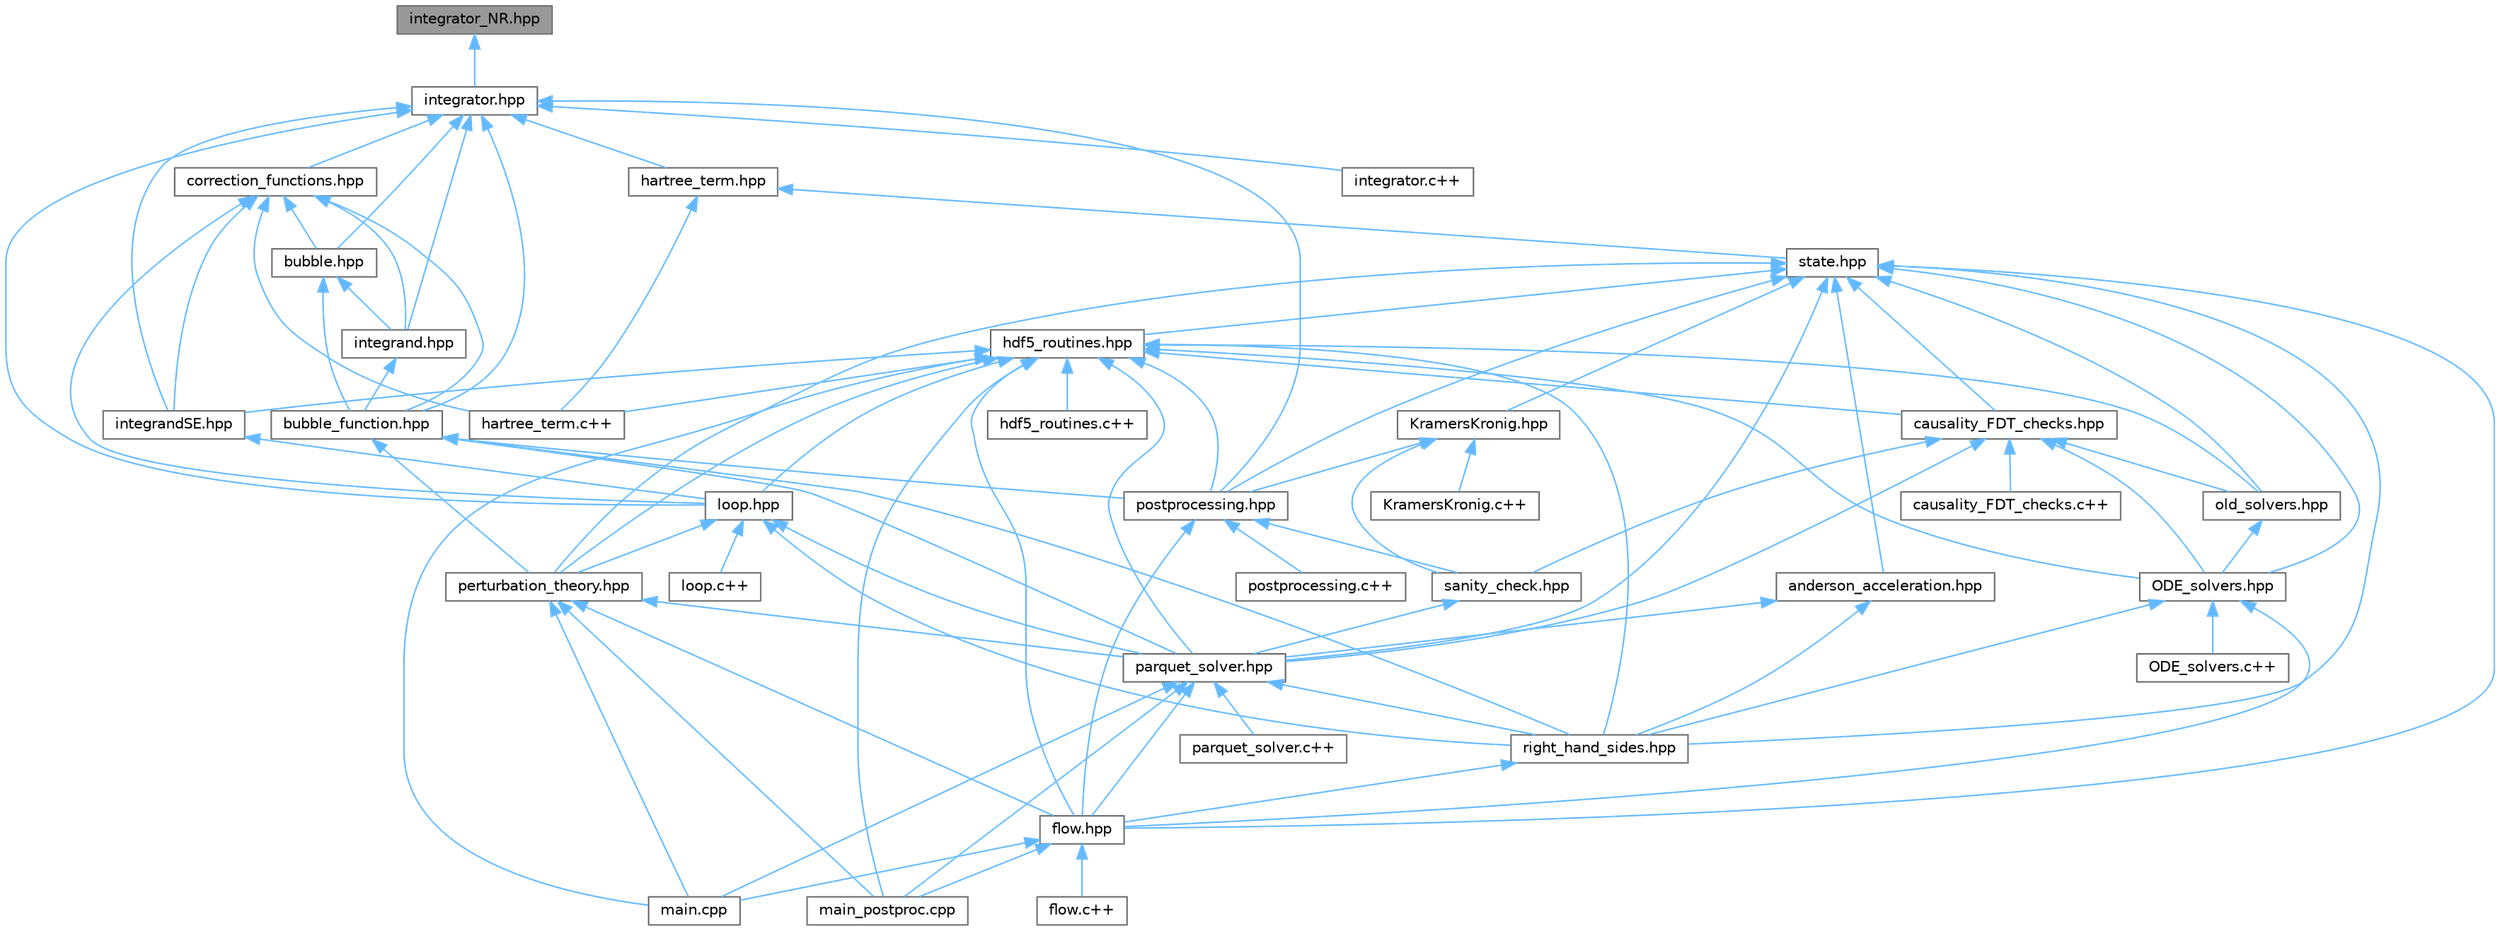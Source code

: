 digraph "integrator_NR.hpp"
{
 // INTERACTIVE_SVG=YES
 // LATEX_PDF_SIZE
  bgcolor="transparent";
  edge [fontname=Helvetica,fontsize=10,labelfontname=Helvetica,labelfontsize=10];
  node [fontname=Helvetica,fontsize=10,shape=box,height=0.2,width=0.4];
  Node1 [id="Node000001",label="integrator_NR.hpp",height=0.2,width=0.4,color="gray40", fillcolor="grey60", style="filled", fontcolor="black",tooltip=" "];
  Node1 -> Node2 [id="edge1_Node000001_Node000002",dir="back",color="steelblue1",style="solid",tooltip=" "];
  Node2 [id="Node000002",label="integrator.hpp",height=0.2,width=0.4,color="grey40", fillcolor="white", style="filled",URL="$dd/d1f/integrator_8hpp.html",tooltip=" "];
  Node2 -> Node3 [id="edge2_Node000002_Node000003",dir="back",color="steelblue1",style="solid",tooltip=" "];
  Node3 [id="Node000003",label="bubble.hpp",height=0.2,width=0.4,color="grey40", fillcolor="white", style="filled",URL="$d0/dac/bubble_8hpp.html",tooltip=" "];
  Node3 -> Node4 [id="edge3_Node000003_Node000004",dir="back",color="steelblue1",style="solid",tooltip=" "];
  Node4 [id="Node000004",label="bubble_function.hpp",height=0.2,width=0.4,color="grey40", fillcolor="white", style="filled",URL="$de/de8/bubble__function_8hpp.html",tooltip=" "];
  Node4 -> Node5 [id="edge4_Node000004_Node000005",dir="back",color="steelblue1",style="solid",tooltip=" "];
  Node5 [id="Node000005",label="parquet_solver.hpp",height=0.2,width=0.4,color="grey40", fillcolor="white", style="filled",URL="$dd/d0a/parquet__solver_8hpp.html",tooltip=" "];
  Node5 -> Node6 [id="edge5_Node000005_Node000006",dir="back",color="steelblue1",style="solid",tooltip=" "];
  Node6 [id="Node000006",label="flow.hpp",height=0.2,width=0.4,color="grey40", fillcolor="white", style="filled",URL="$d5/d21/flow_8hpp.html",tooltip=" "];
  Node6 -> Node7 [id="edge6_Node000006_Node000007",dir="back",color="steelblue1",style="solid",tooltip=" "];
  Node7 [id="Node000007",label="flow.c++",height=0.2,width=0.4,color="grey40", fillcolor="white", style="filled",URL="$d4/dde/flow_8c_09_09.html",tooltip=" "];
  Node6 -> Node8 [id="edge7_Node000006_Node000008",dir="back",color="steelblue1",style="solid",tooltip=" "];
  Node8 [id="Node000008",label="main.cpp",height=0.2,width=0.4,color="grey40", fillcolor="white", style="filled",URL="$df/d0a/main_8cpp.html",tooltip=" "];
  Node6 -> Node9 [id="edge8_Node000006_Node000009",dir="back",color="steelblue1",style="solid",tooltip=" "];
  Node9 [id="Node000009",label="main_postproc.cpp",height=0.2,width=0.4,color="grey40", fillcolor="white", style="filled",URL="$dd/d00/main__postproc_8cpp.html",tooltip=" "];
  Node5 -> Node8 [id="edge9_Node000005_Node000008",dir="back",color="steelblue1",style="solid",tooltip=" "];
  Node5 -> Node9 [id="edge10_Node000005_Node000009",dir="back",color="steelblue1",style="solid",tooltip=" "];
  Node5 -> Node10 [id="edge11_Node000005_Node000010",dir="back",color="steelblue1",style="solid",tooltip=" "];
  Node10 [id="Node000010",label="parquet_solver.c++",height=0.2,width=0.4,color="grey40", fillcolor="white", style="filled",URL="$d5/d94/parquet__solver_8c_09_09.html",tooltip=" "];
  Node5 -> Node11 [id="edge12_Node000005_Node000011",dir="back",color="steelblue1",style="solid",tooltip=" "];
  Node11 [id="Node000011",label="right_hand_sides.hpp",height=0.2,width=0.4,color="grey40", fillcolor="white", style="filled",URL="$d8/dea/right__hand__sides_8hpp.html",tooltip=" "];
  Node11 -> Node6 [id="edge13_Node000011_Node000006",dir="back",color="steelblue1",style="solid",tooltip=" "];
  Node4 -> Node12 [id="edge14_Node000004_Node000012",dir="back",color="steelblue1",style="solid",tooltip=" "];
  Node12 [id="Node000012",label="perturbation_theory.hpp",height=0.2,width=0.4,color="grey40", fillcolor="white", style="filled",URL="$d5/d0d/perturbation__theory_8hpp.html",tooltip=" "];
  Node12 -> Node6 [id="edge15_Node000012_Node000006",dir="back",color="steelblue1",style="solid",tooltip=" "];
  Node12 -> Node8 [id="edge16_Node000012_Node000008",dir="back",color="steelblue1",style="solid",tooltip=" "];
  Node12 -> Node9 [id="edge17_Node000012_Node000009",dir="back",color="steelblue1",style="solid",tooltip=" "];
  Node12 -> Node5 [id="edge18_Node000012_Node000005",dir="back",color="steelblue1",style="solid",tooltip=" "];
  Node4 -> Node13 [id="edge19_Node000004_Node000013",dir="back",color="steelblue1",style="solid",tooltip=" "];
  Node13 [id="Node000013",label="postprocessing.hpp",height=0.2,width=0.4,color="grey40", fillcolor="white", style="filled",URL="$d4/d81/postprocessing_8hpp.html",tooltip=" "];
  Node13 -> Node6 [id="edge20_Node000013_Node000006",dir="back",color="steelblue1",style="solid",tooltip=" "];
  Node13 -> Node14 [id="edge21_Node000013_Node000014",dir="back",color="steelblue1",style="solid",tooltip=" "];
  Node14 [id="Node000014",label="postprocessing.c++",height=0.2,width=0.4,color="grey40", fillcolor="white", style="filled",URL="$d9/dae/postprocessing_8c_09_09.html",tooltip=" "];
  Node13 -> Node15 [id="edge22_Node000013_Node000015",dir="back",color="steelblue1",style="solid",tooltip=" "];
  Node15 [id="Node000015",label="sanity_check.hpp",height=0.2,width=0.4,color="grey40", fillcolor="white", style="filled",URL="$d2/d3f/sanity__check_8hpp.html",tooltip=" "];
  Node15 -> Node5 [id="edge23_Node000015_Node000005",dir="back",color="steelblue1",style="solid",tooltip=" "];
  Node4 -> Node11 [id="edge24_Node000004_Node000011",dir="back",color="steelblue1",style="solid",tooltip=" "];
  Node3 -> Node16 [id="edge25_Node000003_Node000016",dir="back",color="steelblue1",style="solid",tooltip=" "];
  Node16 [id="Node000016",label="integrand.hpp",height=0.2,width=0.4,color="grey40", fillcolor="white", style="filled",URL="$df/d83/integrand_8hpp.html",tooltip=" "];
  Node16 -> Node4 [id="edge26_Node000016_Node000004",dir="back",color="steelblue1",style="solid",tooltip=" "];
  Node2 -> Node4 [id="edge27_Node000002_Node000004",dir="back",color="steelblue1",style="solid",tooltip=" "];
  Node2 -> Node17 [id="edge28_Node000002_Node000017",dir="back",color="steelblue1",style="solid",tooltip=" "];
  Node17 [id="Node000017",label="correction_functions.hpp",height=0.2,width=0.4,color="grey40", fillcolor="white", style="filled",URL="$d2/df0/correction__functions_8hpp.html",tooltip=" "];
  Node17 -> Node3 [id="edge29_Node000017_Node000003",dir="back",color="steelblue1",style="solid",tooltip=" "];
  Node17 -> Node4 [id="edge30_Node000017_Node000004",dir="back",color="steelblue1",style="solid",tooltip=" "];
  Node17 -> Node18 [id="edge31_Node000017_Node000018",dir="back",color="steelblue1",style="solid",tooltip=" "];
  Node18 [id="Node000018",label="hartree_term.c++",height=0.2,width=0.4,color="grey40", fillcolor="white", style="filled",URL="$d4/d92/hartree__term_8c_09_09.html",tooltip=" "];
  Node17 -> Node16 [id="edge32_Node000017_Node000016",dir="back",color="steelblue1",style="solid",tooltip=" "];
  Node17 -> Node19 [id="edge33_Node000017_Node000019",dir="back",color="steelblue1",style="solid",tooltip=" "];
  Node19 [id="Node000019",label="integrandSE.hpp",height=0.2,width=0.4,color="grey40", fillcolor="white", style="filled",URL="$de/d65/integrandSE_8hpp.html",tooltip=" "];
  Node19 -> Node20 [id="edge34_Node000019_Node000020",dir="back",color="steelblue1",style="solid",tooltip=" "];
  Node20 [id="Node000020",label="loop.hpp",height=0.2,width=0.4,color="grey40", fillcolor="white", style="filled",URL="$d8/d1d/loop_8hpp.html",tooltip=" "];
  Node20 -> Node21 [id="edge35_Node000020_Node000021",dir="back",color="steelblue1",style="solid",tooltip=" "];
  Node21 [id="Node000021",label="loop.c++",height=0.2,width=0.4,color="grey40", fillcolor="white", style="filled",URL="$d5/dae/loop_8c_09_09.html",tooltip=" "];
  Node20 -> Node5 [id="edge36_Node000020_Node000005",dir="back",color="steelblue1",style="solid",tooltip=" "];
  Node20 -> Node12 [id="edge37_Node000020_Node000012",dir="back",color="steelblue1",style="solid",tooltip=" "];
  Node20 -> Node11 [id="edge38_Node000020_Node000011",dir="back",color="steelblue1",style="solid",tooltip=" "];
  Node17 -> Node20 [id="edge39_Node000017_Node000020",dir="back",color="steelblue1",style="solid",tooltip=" "];
  Node2 -> Node22 [id="edge40_Node000002_Node000022",dir="back",color="steelblue1",style="solid",tooltip=" "];
  Node22 [id="Node000022",label="hartree_term.hpp",height=0.2,width=0.4,color="grey40", fillcolor="white", style="filled",URL="$d1/db3/hartree__term_8hpp.html",tooltip=" "];
  Node22 -> Node18 [id="edge41_Node000022_Node000018",dir="back",color="steelblue1",style="solid",tooltip=" "];
  Node22 -> Node23 [id="edge42_Node000022_Node000023",dir="back",color="steelblue1",style="solid",tooltip=" "];
  Node23 [id="Node000023",label="state.hpp",height=0.2,width=0.4,color="grey40", fillcolor="white", style="filled",URL="$da/d3b/state_8hpp.html",tooltip=" "];
  Node23 -> Node24 [id="edge43_Node000023_Node000024",dir="back",color="steelblue1",style="solid",tooltip=" "];
  Node24 [id="Node000024",label="KramersKronig.hpp",height=0.2,width=0.4,color="grey40", fillcolor="white", style="filled",URL="$d1/db3/KramersKronig_8hpp.html",tooltip=" "];
  Node24 -> Node25 [id="edge44_Node000024_Node000025",dir="back",color="steelblue1",style="solid",tooltip=" "];
  Node25 [id="Node000025",label="KramersKronig.c++",height=0.2,width=0.4,color="grey40", fillcolor="white", style="filled",URL="$d7/d43/KramersKronig_8c_09_09.html",tooltip=" "];
  Node24 -> Node13 [id="edge45_Node000024_Node000013",dir="back",color="steelblue1",style="solid",tooltip=" "];
  Node24 -> Node15 [id="edge46_Node000024_Node000015",dir="back",color="steelblue1",style="solid",tooltip=" "];
  Node23 -> Node26 [id="edge47_Node000023_Node000026",dir="back",color="steelblue1",style="solid",tooltip=" "];
  Node26 [id="Node000026",label="ODE_solvers.hpp",height=0.2,width=0.4,color="grey40", fillcolor="white", style="filled",URL="$da/dc3/ODE__solvers_8hpp.html",tooltip=" "];
  Node26 -> Node27 [id="edge48_Node000026_Node000027",dir="back",color="steelblue1",style="solid",tooltip=" "];
  Node27 [id="Node000027",label="ODE_solvers.c++",height=0.2,width=0.4,color="grey40", fillcolor="white", style="filled",URL="$de/dd8/ODE__solvers_8c_09_09.html",tooltip=" "];
  Node26 -> Node6 [id="edge49_Node000026_Node000006",dir="back",color="steelblue1",style="solid",tooltip=" "];
  Node26 -> Node11 [id="edge50_Node000026_Node000011",dir="back",color="steelblue1",style="solid",tooltip=" "];
  Node23 -> Node28 [id="edge51_Node000023_Node000028",dir="back",color="steelblue1",style="solid",tooltip=" "];
  Node28 [id="Node000028",label="anderson_acceleration.hpp",height=0.2,width=0.4,color="grey40", fillcolor="white", style="filled",URL="$d6/d7b/anderson__acceleration_8hpp.html",tooltip=" "];
  Node28 -> Node5 [id="edge52_Node000028_Node000005",dir="back",color="steelblue1",style="solid",tooltip=" "];
  Node28 -> Node11 [id="edge53_Node000028_Node000011",dir="back",color="steelblue1",style="solid",tooltip=" "];
  Node23 -> Node29 [id="edge54_Node000023_Node000029",dir="back",color="steelblue1",style="solid",tooltip=" "];
  Node29 [id="Node000029",label="causality_FDT_checks.hpp",height=0.2,width=0.4,color="grey40", fillcolor="white", style="filled",URL="$d1/d75/causality__FDT__checks_8hpp.html",tooltip=" "];
  Node29 -> Node26 [id="edge55_Node000029_Node000026",dir="back",color="steelblue1",style="solid",tooltip=" "];
  Node29 -> Node30 [id="edge56_Node000029_Node000030",dir="back",color="steelblue1",style="solid",tooltip=" "];
  Node30 [id="Node000030",label="causality_FDT_checks.c++",height=0.2,width=0.4,color="grey40", fillcolor="white", style="filled",URL="$d8/dca/causality__FDT__checks_8c_09_09.html",tooltip=" "];
  Node29 -> Node31 [id="edge57_Node000029_Node000031",dir="back",color="steelblue1",style="solid",tooltip=" "];
  Node31 [id="Node000031",label="old_solvers.hpp",height=0.2,width=0.4,color="grey40", fillcolor="white", style="filled",URL="$dd/df7/old__solvers_8hpp.html",tooltip=" "];
  Node31 -> Node26 [id="edge58_Node000031_Node000026",dir="back",color="steelblue1",style="solid",tooltip=" "];
  Node29 -> Node5 [id="edge59_Node000029_Node000005",dir="back",color="steelblue1",style="solid",tooltip=" "];
  Node29 -> Node15 [id="edge60_Node000029_Node000015",dir="back",color="steelblue1",style="solid",tooltip=" "];
  Node23 -> Node6 [id="edge61_Node000023_Node000006",dir="back",color="steelblue1",style="solid",tooltip=" "];
  Node23 -> Node32 [id="edge62_Node000023_Node000032",dir="back",color="steelblue1",style="solid",tooltip=" "];
  Node32 [id="Node000032",label="hdf5_routines.hpp",height=0.2,width=0.4,color="grey40", fillcolor="white", style="filled",URL="$d5/de4/hdf5__routines_8hpp.html",tooltip=" "];
  Node32 -> Node26 [id="edge63_Node000032_Node000026",dir="back",color="steelblue1",style="solid",tooltip=" "];
  Node32 -> Node29 [id="edge64_Node000032_Node000029",dir="back",color="steelblue1",style="solid",tooltip=" "];
  Node32 -> Node6 [id="edge65_Node000032_Node000006",dir="back",color="steelblue1",style="solid",tooltip=" "];
  Node32 -> Node18 [id="edge66_Node000032_Node000018",dir="back",color="steelblue1",style="solid",tooltip=" "];
  Node32 -> Node33 [id="edge67_Node000032_Node000033",dir="back",color="steelblue1",style="solid",tooltip=" "];
  Node33 [id="Node000033",label="hdf5_routines.c++",height=0.2,width=0.4,color="grey40", fillcolor="white", style="filled",URL="$d5/d4f/hdf5__routines_8c_09_09.html",tooltip=" "];
  Node32 -> Node19 [id="edge68_Node000032_Node000019",dir="back",color="steelblue1",style="solid",tooltip=" "];
  Node32 -> Node20 [id="edge69_Node000032_Node000020",dir="back",color="steelblue1",style="solid",tooltip=" "];
  Node32 -> Node8 [id="edge70_Node000032_Node000008",dir="back",color="steelblue1",style="solid",tooltip=" "];
  Node32 -> Node9 [id="edge71_Node000032_Node000009",dir="back",color="steelblue1",style="solid",tooltip=" "];
  Node32 -> Node31 [id="edge72_Node000032_Node000031",dir="back",color="steelblue1",style="solid",tooltip=" "];
  Node32 -> Node5 [id="edge73_Node000032_Node000005",dir="back",color="steelblue1",style="solid",tooltip=" "];
  Node32 -> Node12 [id="edge74_Node000032_Node000012",dir="back",color="steelblue1",style="solid",tooltip=" "];
  Node32 -> Node13 [id="edge75_Node000032_Node000013",dir="back",color="steelblue1",style="solid",tooltip=" "];
  Node32 -> Node11 [id="edge76_Node000032_Node000011",dir="back",color="steelblue1",style="solid",tooltip=" "];
  Node23 -> Node31 [id="edge77_Node000023_Node000031",dir="back",color="steelblue1",style="solid",tooltip=" "];
  Node23 -> Node5 [id="edge78_Node000023_Node000005",dir="back",color="steelblue1",style="solid",tooltip=" "];
  Node23 -> Node12 [id="edge79_Node000023_Node000012",dir="back",color="steelblue1",style="solid",tooltip=" "];
  Node23 -> Node13 [id="edge80_Node000023_Node000013",dir="back",color="steelblue1",style="solid",tooltip=" "];
  Node23 -> Node11 [id="edge81_Node000023_Node000011",dir="back",color="steelblue1",style="solid",tooltip=" "];
  Node2 -> Node16 [id="edge82_Node000002_Node000016",dir="back",color="steelblue1",style="solid",tooltip=" "];
  Node2 -> Node19 [id="edge83_Node000002_Node000019",dir="back",color="steelblue1",style="solid",tooltip=" "];
  Node2 -> Node34 [id="edge84_Node000002_Node000034",dir="back",color="steelblue1",style="solid",tooltip=" "];
  Node34 [id="Node000034",label="integrator.c++",height=0.2,width=0.4,color="grey40", fillcolor="white", style="filled",URL="$d7/d61/integrator_8c_09_09.html",tooltip=" "];
  Node2 -> Node20 [id="edge85_Node000002_Node000020",dir="back",color="steelblue1",style="solid",tooltip=" "];
  Node2 -> Node13 [id="edge86_Node000002_Node000013",dir="back",color="steelblue1",style="solid",tooltip=" "];
}
